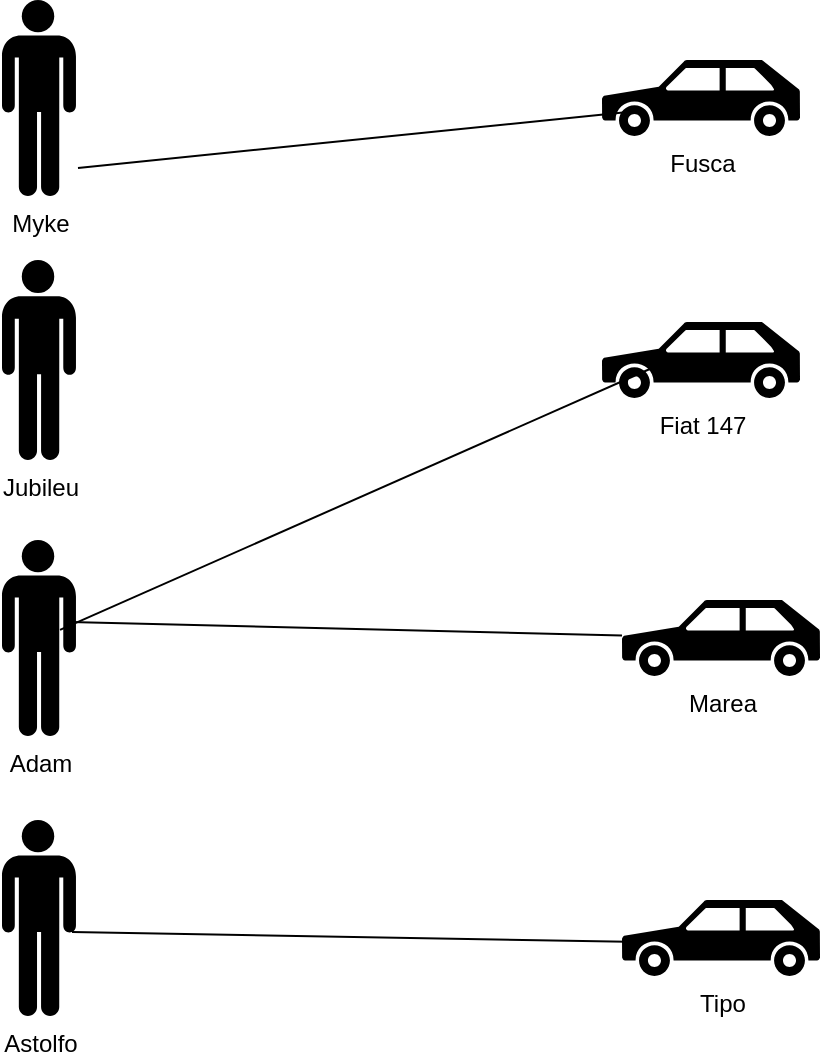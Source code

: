 <mxfile version="12.6.5" type="device"><diagram id="V0WTJw01FuNpaBMlNtoG" name="Page-1"><mxGraphModel dx="1326" dy="626" grid="1" gridSize="10" guides="1" tooltips="1" connect="1" arrows="1" fold="1" page="1" pageScale="1" pageWidth="827" pageHeight="1169" math="0" shadow="0"><root><mxCell id="0"/><mxCell id="1" parent="0"/><mxCell id="pYSiXH-2CWnTgXswb2X4-3" value="Myke" style="shape=mxgraph.signs.people.man_1;html=1;pointerEvents=1;fillColor=#000000;strokeColor=none;verticalLabelPosition=bottom;verticalAlign=top;align=center;" parent="1" vertex="1"><mxGeometry x="160" y="150" width="37" height="98" as="geometry"/></mxCell><mxCell id="pYSiXH-2CWnTgXswb2X4-4" value="Fusca" style="shape=mxgraph.signs.transportation.car_3;html=1;pointerEvents=1;fillColor=#000000;strokeColor=none;verticalLabelPosition=bottom;verticalAlign=top;align=center;" parent="1" vertex="1"><mxGeometry x="460" y="180" width="99" height="38" as="geometry"/></mxCell><mxCell id="pYSiXH-2CWnTgXswb2X4-5" value="Jubileu" style="shape=mxgraph.signs.people.man_1;html=1;pointerEvents=1;fillColor=#000000;strokeColor=none;verticalLabelPosition=bottom;verticalAlign=top;align=center;" parent="1" vertex="1"><mxGeometry x="160" y="280" width="37" height="100" as="geometry"/></mxCell><mxCell id="pYSiXH-2CWnTgXswb2X4-6" value="Fiat 147" style="shape=mxgraph.signs.transportation.car_3;html=1;pointerEvents=1;fillColor=#000000;strokeColor=none;verticalLabelPosition=bottom;verticalAlign=top;align=center;" parent="1" vertex="1"><mxGeometry x="460" y="311" width="99" height="38" as="geometry"/></mxCell><mxCell id="pYSiXH-2CWnTgXswb2X4-7" value="Adam" style="shape=mxgraph.signs.people.man_1;html=1;pointerEvents=1;fillColor=#000000;strokeColor=none;verticalLabelPosition=bottom;verticalAlign=top;align=center;" parent="1" vertex="1"><mxGeometry x="160" y="420" width="37" height="98" as="geometry"/></mxCell><mxCell id="pYSiXH-2CWnTgXswb2X4-8" value="Marea" style="shape=mxgraph.signs.transportation.car_3;html=1;pointerEvents=1;fillColor=#000000;strokeColor=none;verticalLabelPosition=bottom;verticalAlign=top;align=center;" parent="1" vertex="1"><mxGeometry x="470" y="450" width="99" height="38" as="geometry"/></mxCell><mxCell id="pYSiXH-2CWnTgXswb2X4-9" value="Astolfo" style="shape=mxgraph.signs.people.man_1;html=1;pointerEvents=1;fillColor=#000000;strokeColor=none;verticalLabelPosition=bottom;verticalAlign=top;align=center;" parent="1" vertex="1"><mxGeometry x="160" y="560" width="37" height="98" as="geometry"/></mxCell><mxCell id="pYSiXH-2CWnTgXswb2X4-10" value="Tipo" style="shape=mxgraph.signs.transportation.car_3;html=1;pointerEvents=1;fillColor=#000000;strokeColor=none;verticalLabelPosition=bottom;verticalAlign=top;align=center;" parent="1" vertex="1"><mxGeometry x="470" y="600" width="99" height="38" as="geometry"/></mxCell><mxCell id="iAdNb5fIevygY62scfe2-2" value="" style="endArrow=none;html=1;entryX=0.131;entryY=0.684;entryDx=0;entryDy=0;entryPerimeter=0;exitX=1.027;exitY=0.857;exitDx=0;exitDy=0;exitPerimeter=0;" edge="1" parent="1" source="pYSiXH-2CWnTgXswb2X4-3" target="pYSiXH-2CWnTgXswb2X4-4"><mxGeometry width="50" height="50" relative="1" as="geometry"><mxPoint x="160" y="750" as="sourcePoint"/><mxPoint x="210" y="700" as="targetPoint"/></mxGeometry></mxCell><mxCell id="iAdNb5fIevygY62scfe2-3" value="" style="endArrow=none;html=1;entryX=0.253;entryY=0.605;entryDx=0;entryDy=0;entryPerimeter=0;exitX=0.784;exitY=0.459;exitDx=0;exitDy=0;exitPerimeter=0;" edge="1" parent="1" source="pYSiXH-2CWnTgXswb2X4-7" target="pYSiXH-2CWnTgXswb2X4-6"><mxGeometry width="50" height="50" relative="1" as="geometry"><mxPoint x="207.999" y="243.986" as="sourcePoint"/><mxPoint x="482.969" y="215.992" as="targetPoint"/></mxGeometry></mxCell><mxCell id="iAdNb5fIevygY62scfe2-4" value="" style="endArrow=none;html=1;exitX=0.919;exitY=0.418;exitDx=0;exitDy=0;exitPerimeter=0;" edge="1" parent="1" source="pYSiXH-2CWnTgXswb2X4-7" target="pYSiXH-2CWnTgXswb2X4-8"><mxGeometry width="50" height="50" relative="1" as="geometry"><mxPoint x="217.999" y="253.986" as="sourcePoint"/><mxPoint x="492.969" y="225.992" as="targetPoint"/></mxGeometry></mxCell><mxCell id="iAdNb5fIevygY62scfe2-5" value="" style="endArrow=none;html=1;entryX=0.101;entryY=0.553;entryDx=0;entryDy=0;entryPerimeter=0;exitX=0.946;exitY=0.571;exitDx=0;exitDy=0;exitPerimeter=0;" edge="1" parent="1" source="pYSiXH-2CWnTgXswb2X4-9" target="pYSiXH-2CWnTgXswb2X4-10"><mxGeometry width="50" height="50" relative="1" as="geometry"><mxPoint x="227.999" y="263.986" as="sourcePoint"/><mxPoint x="502.969" y="235.992" as="targetPoint"/></mxGeometry></mxCell></root></mxGraphModel></diagram></mxfile>